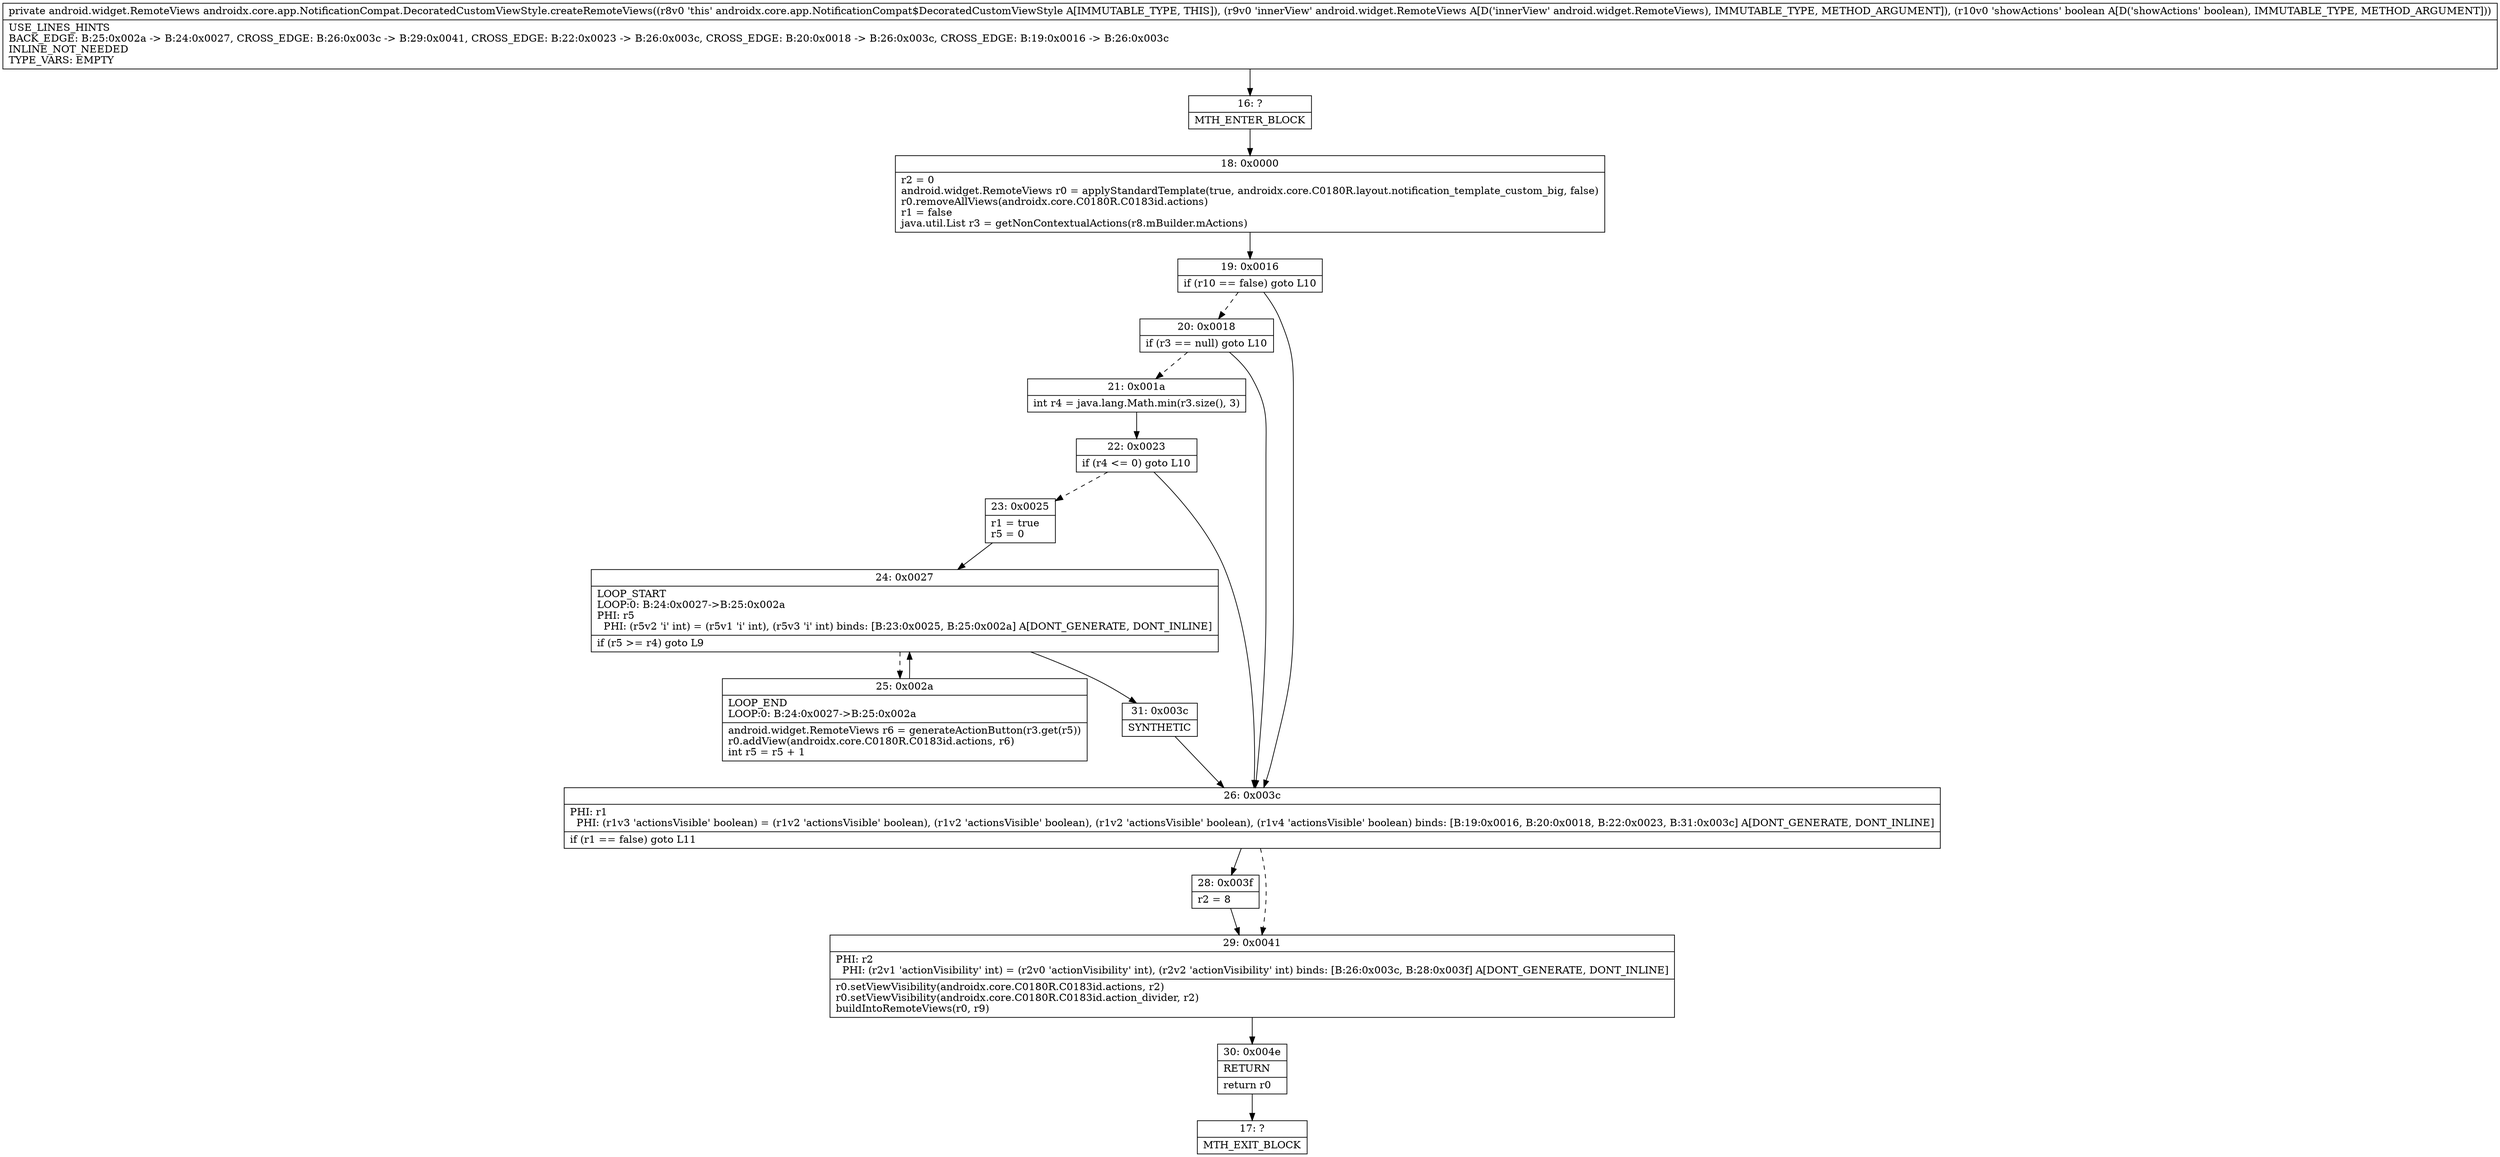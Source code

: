 digraph "CFG forandroidx.core.app.NotificationCompat.DecoratedCustomViewStyle.createRemoteViews(Landroid\/widget\/RemoteViews;Z)Landroid\/widget\/RemoteViews;" {
Node_16 [shape=record,label="{16\:\ ?|MTH_ENTER_BLOCK\l}"];
Node_18 [shape=record,label="{18\:\ 0x0000|r2 = 0\landroid.widget.RemoteViews r0 = applyStandardTemplate(true, androidx.core.C0180R.layout.notification_template_custom_big, false)\lr0.removeAllViews(androidx.core.C0180R.C0183id.actions)\lr1 = false\ljava.util.List r3 = getNonContextualActions(r8.mBuilder.mActions)\l}"];
Node_19 [shape=record,label="{19\:\ 0x0016|if (r10 == false) goto L10\l}"];
Node_20 [shape=record,label="{20\:\ 0x0018|if (r3 == null) goto L10\l}"];
Node_21 [shape=record,label="{21\:\ 0x001a|int r4 = java.lang.Math.min(r3.size(), 3)\l}"];
Node_22 [shape=record,label="{22\:\ 0x0023|if (r4 \<= 0) goto L10\l}"];
Node_23 [shape=record,label="{23\:\ 0x0025|r1 = true\lr5 = 0\l}"];
Node_24 [shape=record,label="{24\:\ 0x0027|LOOP_START\lLOOP:0: B:24:0x0027\-\>B:25:0x002a\lPHI: r5 \l  PHI: (r5v2 'i' int) = (r5v1 'i' int), (r5v3 'i' int) binds: [B:23:0x0025, B:25:0x002a] A[DONT_GENERATE, DONT_INLINE]\l|if (r5 \>= r4) goto L9\l}"];
Node_25 [shape=record,label="{25\:\ 0x002a|LOOP_END\lLOOP:0: B:24:0x0027\-\>B:25:0x002a\l|android.widget.RemoteViews r6 = generateActionButton(r3.get(r5))\lr0.addView(androidx.core.C0180R.C0183id.actions, r6)\lint r5 = r5 + 1\l}"];
Node_31 [shape=record,label="{31\:\ 0x003c|SYNTHETIC\l}"];
Node_26 [shape=record,label="{26\:\ 0x003c|PHI: r1 \l  PHI: (r1v3 'actionsVisible' boolean) = (r1v2 'actionsVisible' boolean), (r1v2 'actionsVisible' boolean), (r1v2 'actionsVisible' boolean), (r1v4 'actionsVisible' boolean) binds: [B:19:0x0016, B:20:0x0018, B:22:0x0023, B:31:0x003c] A[DONT_GENERATE, DONT_INLINE]\l|if (r1 == false) goto L11\l}"];
Node_28 [shape=record,label="{28\:\ 0x003f|r2 = 8\l}"];
Node_29 [shape=record,label="{29\:\ 0x0041|PHI: r2 \l  PHI: (r2v1 'actionVisibility' int) = (r2v0 'actionVisibility' int), (r2v2 'actionVisibility' int) binds: [B:26:0x003c, B:28:0x003f] A[DONT_GENERATE, DONT_INLINE]\l|r0.setViewVisibility(androidx.core.C0180R.C0183id.actions, r2)\lr0.setViewVisibility(androidx.core.C0180R.C0183id.action_divider, r2)\lbuildIntoRemoteViews(r0, r9)\l}"];
Node_30 [shape=record,label="{30\:\ 0x004e|RETURN\l|return r0\l}"];
Node_17 [shape=record,label="{17\:\ ?|MTH_EXIT_BLOCK\l}"];
MethodNode[shape=record,label="{private android.widget.RemoteViews androidx.core.app.NotificationCompat.DecoratedCustomViewStyle.createRemoteViews((r8v0 'this' androidx.core.app.NotificationCompat$DecoratedCustomViewStyle A[IMMUTABLE_TYPE, THIS]), (r9v0 'innerView' android.widget.RemoteViews A[D('innerView' android.widget.RemoteViews), IMMUTABLE_TYPE, METHOD_ARGUMENT]), (r10v0 'showActions' boolean A[D('showActions' boolean), IMMUTABLE_TYPE, METHOD_ARGUMENT]))  | USE_LINES_HINTS\lBACK_EDGE: B:25:0x002a \-\> B:24:0x0027, CROSS_EDGE: B:26:0x003c \-\> B:29:0x0041, CROSS_EDGE: B:22:0x0023 \-\> B:26:0x003c, CROSS_EDGE: B:20:0x0018 \-\> B:26:0x003c, CROSS_EDGE: B:19:0x0016 \-\> B:26:0x003c\lINLINE_NOT_NEEDED\lTYPE_VARS: EMPTY\l}"];
MethodNode -> Node_16;Node_16 -> Node_18;
Node_18 -> Node_19;
Node_19 -> Node_20[style=dashed];
Node_19 -> Node_26;
Node_20 -> Node_21[style=dashed];
Node_20 -> Node_26;
Node_21 -> Node_22;
Node_22 -> Node_23[style=dashed];
Node_22 -> Node_26;
Node_23 -> Node_24;
Node_24 -> Node_25[style=dashed];
Node_24 -> Node_31;
Node_25 -> Node_24;
Node_31 -> Node_26;
Node_26 -> Node_28;
Node_26 -> Node_29[style=dashed];
Node_28 -> Node_29;
Node_29 -> Node_30;
Node_30 -> Node_17;
}

